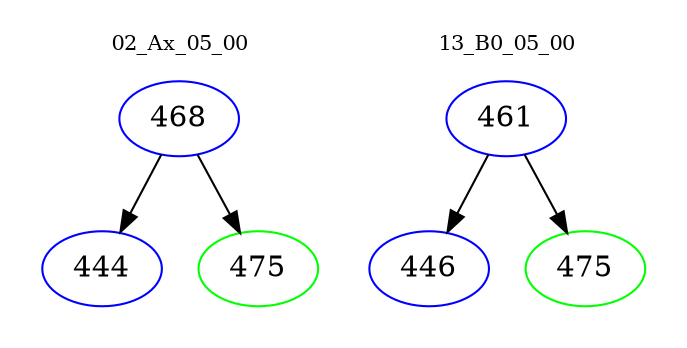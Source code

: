digraph{
subgraph cluster_0 {
color = white
label = "02_Ax_05_00";
fontsize=10;
T0_468 [label="468", color="blue"]
T0_468 -> T0_444 [color="black"]
T0_444 [label="444", color="blue"]
T0_468 -> T0_475 [color="black"]
T0_475 [label="475", color="green"]
}
subgraph cluster_1 {
color = white
label = "13_B0_05_00";
fontsize=10;
T1_461 [label="461", color="blue"]
T1_461 -> T1_446 [color="black"]
T1_446 [label="446", color="blue"]
T1_461 -> T1_475 [color="black"]
T1_475 [label="475", color="green"]
}
}
